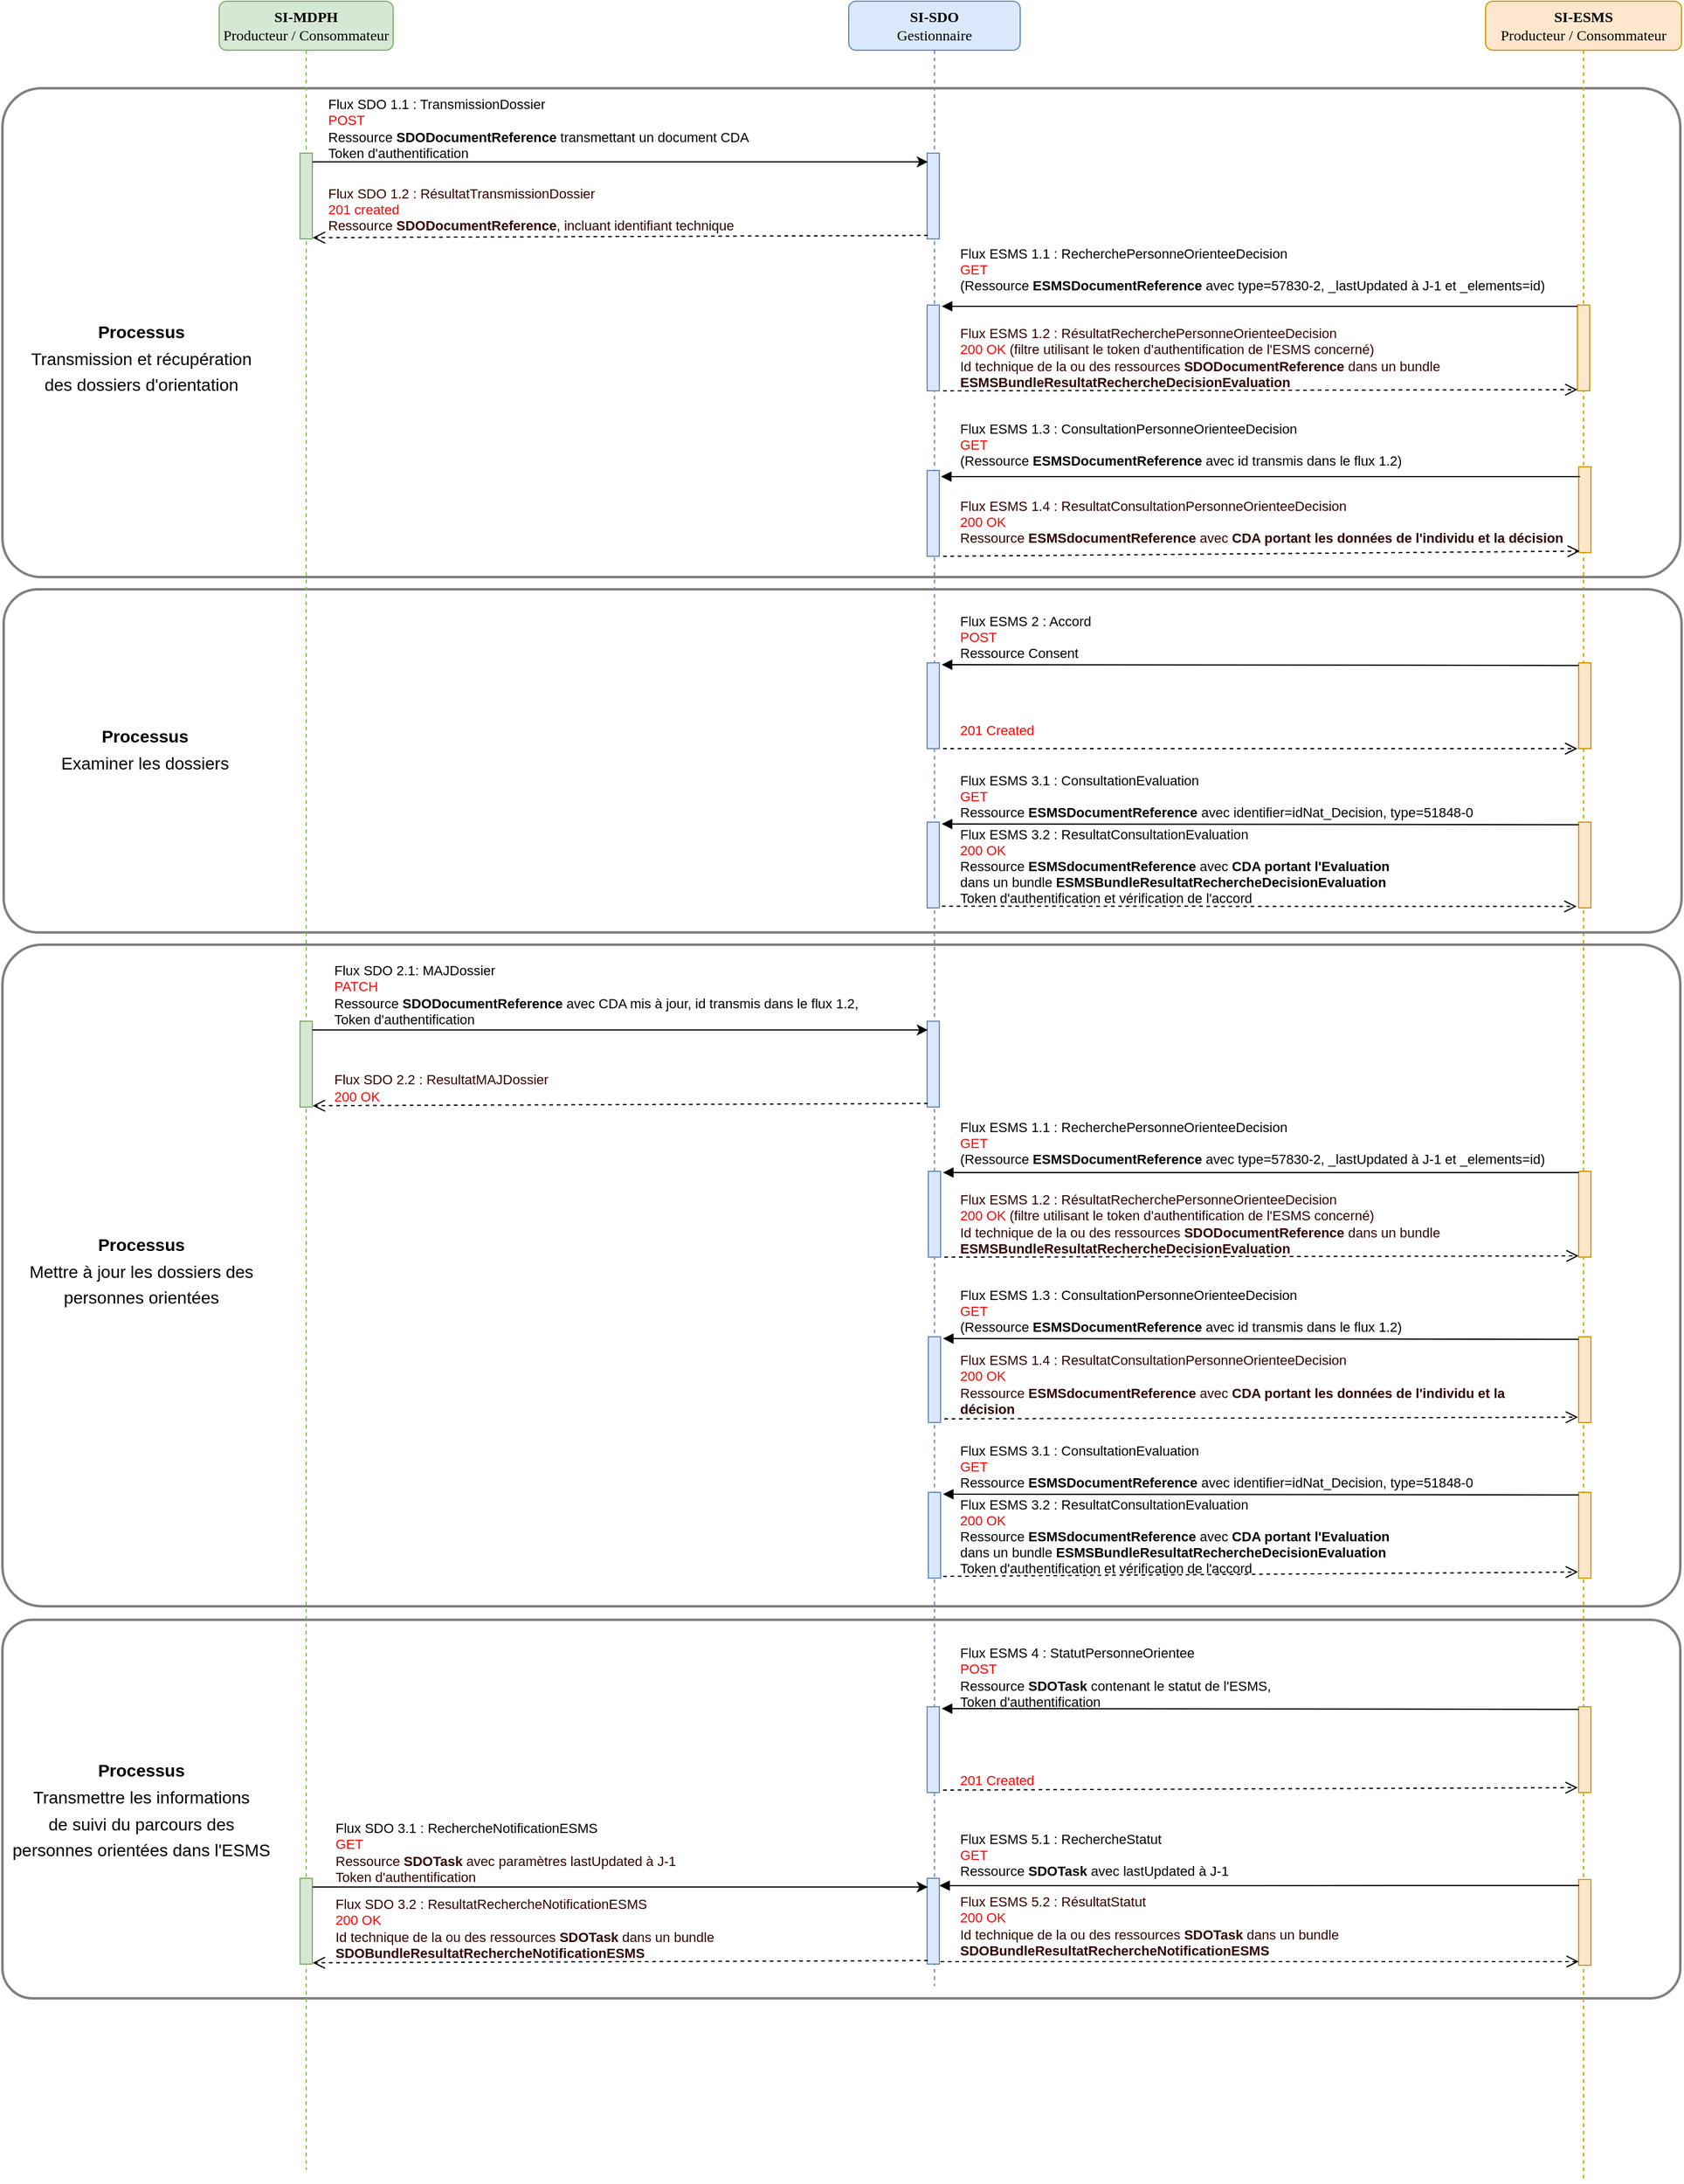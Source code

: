 <mxfile version="24.7.17">
  <diagram name="Général" id="13e1069c-82ec-6db2-03f1-153e76fe0fe0">
    <mxGraphModel dx="794" dy="394" grid="1" gridSize="10" guides="1" tooltips="1" connect="1" arrows="1" fold="1" page="1" pageScale="1" pageWidth="1100" pageHeight="850" background="none" math="0" shadow="0">
      <root>
        <mxCell id="0" />
        <mxCell id="1" parent="0" />
        <mxCell id="5uI6rMcFocWP82XlIf4A-5" value="" style="rounded=1;whiteSpace=wrap;html=1;fillColor=none;strokeColor=#808080;arcSize=8;strokeWidth=2;" parent="1" vertex="1">
          <mxGeometry x="30" y="1341" width="1370" height="309" as="geometry" />
        </mxCell>
        <mxCell id="5uI6rMcFocWP82XlIf4A-4" value="" style="rounded=1;whiteSpace=wrap;html=1;fillColor=none;strokeColor=#808080;arcSize=6;strokeWidth=2;" parent="1" vertex="1">
          <mxGeometry x="30" y="790" width="1370" height="540" as="geometry" />
        </mxCell>
        <mxCell id="5uI6rMcFocWP82XlIf4A-2" value="" style="rounded=1;whiteSpace=wrap;html=1;fillColor=none;strokeColor=#808080;arcSize=8;strokeWidth=2;" parent="1" vertex="1">
          <mxGeometry x="30" y="91" width="1370" height="399" as="geometry" />
        </mxCell>
        <mxCell id="Fw0xiVRTGZyl2yXm3xrn-41" value="&lt;b&gt;SI-ESMS&lt;/b&gt;&lt;br&gt;Producteur / Consommateur" style="shape=umlLifeline;perimeter=lifelinePerimeter;whiteSpace=wrap;html=1;container=1;collapsible=0;recursiveResize=0;outlineConnect=0;rounded=1;shadow=0;comic=0;labelBackgroundColor=none;strokeWidth=1;fontFamily=Verdana;fontSize=12;align=center;fillColor=#ffe6cc;strokeColor=#d79b00;" parent="1" vertex="1">
          <mxGeometry x="1241" y="20" width="160" height="1780" as="geometry" />
        </mxCell>
        <mxCell id="5uI6rMcFocWP82XlIf4A-3" value="" style="rounded=1;whiteSpace=wrap;html=1;fillColor=none;strokeColor=#808080;arcSize=10;strokeWidth=2;" parent="Fw0xiVRTGZyl2yXm3xrn-41" vertex="1">
          <mxGeometry x="-1210" y="480" width="1370" height="280" as="geometry" />
        </mxCell>
        <mxCell id="Fw0xiVRTGZyl2yXm3xrn-164" value="" style="html=1;points=[];perimeter=orthogonalPerimeter;rounded=0;shadow=0;comic=0;labelBackgroundColor=none;strokeWidth=1;fontFamily=Verdana;fontSize=12;align=center;fillColor=#ffe6cc;strokeColor=#d79b00;" parent="Fw0xiVRTGZyl2yXm3xrn-41" vertex="1">
          <mxGeometry x="76" y="540" width="10" height="70" as="geometry" />
        </mxCell>
        <mxCell id="Fw0xiVRTGZyl2yXm3xrn-183" value="" style="html=1;points=[];perimeter=orthogonalPerimeter;rounded=0;shadow=0;comic=0;labelBackgroundColor=none;strokeWidth=1;fontFamily=Verdana;fontSize=12;align=center;fillColor=#ffe6cc;strokeColor=#d79b00;" parent="Fw0xiVRTGZyl2yXm3xrn-41" vertex="1">
          <mxGeometry x="76" y="1392" width="10" height="70" as="geometry" />
        </mxCell>
        <mxCell id="Fw0xiVRTGZyl2yXm3xrn-189" value="" style="html=1;points=[];perimeter=orthogonalPerimeter;rounded=0;shadow=0;comic=0;labelBackgroundColor=none;strokeWidth=1;fontFamily=Verdana;fontSize=12;align=center;fillColor=#ffe6cc;strokeColor=#d79b00;" parent="Fw0xiVRTGZyl2yXm3xrn-41" vertex="1">
          <mxGeometry x="76" y="1533" width="10" height="70" as="geometry" />
        </mxCell>
        <mxCell id="Fw0xiVRTGZyl2yXm3xrn-178" value="" style="html=1;points=[];perimeter=orthogonalPerimeter;rounded=0;shadow=0;comic=0;labelBackgroundColor=none;strokeWidth=1;fontFamily=Verdana;fontSize=12;align=center;fillColor=#ffe6cc;strokeColor=#d79b00;" parent="Fw0xiVRTGZyl2yXm3xrn-41" vertex="1">
          <mxGeometry x="76" y="670" width="10" height="70" as="geometry" />
        </mxCell>
        <mxCell id="5Fo1NMAUC6NLCG_92BuU-7" value="" style="html=1;points=[];perimeter=orthogonalPerimeter;rounded=0;shadow=0;comic=0;labelBackgroundColor=none;strokeWidth=1;fontFamily=Verdana;fontSize=12;align=center;fillColor=#ffe6cc;strokeColor=#d79b00;" parent="Fw0xiVRTGZyl2yXm3xrn-41" vertex="1">
          <mxGeometry x="76" y="955" width="10" height="70" as="geometry" />
        </mxCell>
        <mxCell id="5Fo1NMAUC6NLCG_92BuU-16" value="&lt;div style=&quot;&quot;&gt;&lt;span style=&quot;background-color: rgb(255, 255, 255); color: rgb(51, 0, 0);&quot;&gt;Flux ESMS 1.4 : ResultatConsultationPersonneOrienteeDecision&lt;/span&gt;&lt;/div&gt;&lt;div style=&quot;background-color: rgb(255, 255, 255);&quot;&gt;200 OK&lt;/div&gt;&lt;div style=&quot;color: rgb(51, 0, 0);&quot;&gt;Ressource &lt;b&gt;ESMSdocumentReference &lt;/b&gt;avec &lt;b&gt;CDA portant les données de l&#39;individu et la&amp;nbsp;&lt;/b&gt;&lt;/div&gt;&lt;div style=&quot;color: rgb(51, 0, 0);&quot;&gt;&lt;b&gt;décision&lt;/b&gt;&lt;/div&gt;" style="text;html=1;align=left;verticalAlign=middle;resizable=0;points=[];autosize=1;strokeColor=none;fillColor=none;fontSize=11;fontFamily=Helvetica;fontColor=#FF0000;" parent="Fw0xiVRTGZyl2yXm3xrn-41" vertex="1">
          <mxGeometry x="-431" y="1094" width="470" height="70" as="geometry" />
        </mxCell>
        <mxCell id="5Fo1NMAUC6NLCG_92BuU-8" value="" style="html=1;points=[];perimeter=orthogonalPerimeter;rounded=0;shadow=0;comic=0;labelBackgroundColor=none;strokeWidth=1;fontFamily=Verdana;fontSize=12;align=center;fillColor=#ffe6cc;strokeColor=#d79b00;" parent="Fw0xiVRTGZyl2yXm3xrn-41" vertex="1">
          <mxGeometry x="76" y="1090" width="10" height="70" as="geometry" />
        </mxCell>
        <mxCell id="5Fo1NMAUC6NLCG_92BuU-6" value="" style="html=1;points=[];perimeter=orthogonalPerimeter;rounded=0;shadow=0;comic=0;labelBackgroundColor=none;strokeWidth=1;fontFamily=Verdana;fontSize=12;align=center;fillColor=#ffe6cc;strokeColor=#d79b00;" parent="Fw0xiVRTGZyl2yXm3xrn-41" vertex="1">
          <mxGeometry x="76" y="1217" width="10" height="70" as="geometry" />
        </mxCell>
        <mxCell id="Fw0xiVRTGZyl2yXm3xrn-141" value="" style="html=1;points=[];perimeter=orthogonalPerimeter;rounded=0;shadow=0;comic=0;labelBackgroundColor=none;strokeWidth=1;fontFamily=Verdana;fontSize=12;align=center;fillColor=#ffe6cc;strokeColor=#d79b00;" parent="Fw0xiVRTGZyl2yXm3xrn-41" vertex="1">
          <mxGeometry x="76" y="380" width="10" height="70" as="geometry" />
        </mxCell>
        <mxCell id="Fw0xiVRTGZyl2yXm3xrn-127" value="&lt;font style=&quot;font-size: 14px;&quot;&gt;&lt;b&gt;Processus&lt;/b&gt;&lt;br&gt;Examiner les dossiers&lt;/font&gt;" style="text;html=1;align=center;verticalAlign=middle;resizable=0;points=[];autosize=1;strokeColor=none;fillColor=none;fontSize=18;" parent="Fw0xiVRTGZyl2yXm3xrn-41" vertex="1">
          <mxGeometry x="-1175" y="580" width="160" height="60" as="geometry" />
        </mxCell>
        <mxCell id="Fw0xiVRTGZyl2yXm3xrn-44" value="&lt;b&gt;SI-MDPH&lt;br&gt;&lt;/b&gt;Producteur / Consommateur" style="shape=umlLifeline;perimeter=lifelinePerimeter;whiteSpace=wrap;html=1;container=1;collapsible=0;recursiveResize=0;outlineConnect=0;rounded=1;shadow=0;comic=0;labelBackgroundColor=none;strokeWidth=1;fontFamily=Verdana;fontSize=12;align=center;fillColor=#d5e8d4;strokeColor=#82b366;" parent="1" vertex="1">
          <mxGeometry x="207" y="20" width="142" height="1770" as="geometry" />
        </mxCell>
        <mxCell id="Fw0xiVRTGZyl2yXm3xrn-45" value="" style="html=1;points=[];perimeter=orthogonalPerimeter;rounded=0;shadow=0;comic=0;labelBackgroundColor=none;strokeWidth=1;fontFamily=Verdana;fontSize=12;align=center;fillColor=#d5e8d4;strokeColor=#82b366;" parent="Fw0xiVRTGZyl2yXm3xrn-44" vertex="1">
          <mxGeometry x="66" y="124" width="10" height="70" as="geometry" />
        </mxCell>
        <mxCell id="Fw0xiVRTGZyl2yXm3xrn-117" value="" style="html=1;points=[];perimeter=orthogonalPerimeter;rounded=0;shadow=0;comic=0;labelBackgroundColor=none;strokeWidth=1;fontFamily=Verdana;fontSize=12;align=center;fillColor=#d5e8d4;strokeColor=#82b366;" parent="Fw0xiVRTGZyl2yXm3xrn-44" vertex="1">
          <mxGeometry x="66" y="1532" width="10" height="70" as="geometry" />
        </mxCell>
        <mxCell id="Fw0xiVRTGZyl2yXm3xrn-40" value="&lt;b&gt;SI-SDO&lt;br&gt;&lt;/b&gt;Gestionnaire" style="shape=umlLifeline;perimeter=lifelinePerimeter;whiteSpace=wrap;html=1;container=1;collapsible=0;recursiveResize=0;outlineConnect=0;rounded=1;shadow=0;comic=0;labelBackgroundColor=none;strokeWidth=1;fontFamily=Verdana;fontSize=12;align=center;fillColor=#dae8fc;strokeColor=#6c8ebf;" parent="1" vertex="1">
          <mxGeometry x="721" y="20" width="140" height="1620" as="geometry" />
        </mxCell>
        <mxCell id="Fw0xiVRTGZyl2yXm3xrn-91" value="" style="html=1;points=[];perimeter=orthogonalPerimeter;rounded=0;shadow=0;comic=0;labelBackgroundColor=none;strokeWidth=1;fontFamily=Verdana;fontSize=12;align=center;fillColor=#dae8fc;strokeColor=#6c8ebf;" parent="Fw0xiVRTGZyl2yXm3xrn-40" vertex="1">
          <mxGeometry x="64" y="124" width="10" height="70" as="geometry" />
        </mxCell>
        <mxCell id="Fw0xiVRTGZyl2yXm3xrn-147" value="" style="html=1;points=[];perimeter=orthogonalPerimeter;rounded=0;shadow=0;comic=0;labelBackgroundColor=none;strokeWidth=1;fontFamily=Verdana;fontSize=12;align=center;fillColor=#dae8fc;strokeColor=#6c8ebf;" parent="Fw0xiVRTGZyl2yXm3xrn-40" vertex="1">
          <mxGeometry x="64" y="383" width="10" height="70" as="geometry" />
        </mxCell>
        <mxCell id="Fw0xiVRTGZyl2yXm3xrn-165" value="" style="html=1;points=[];perimeter=orthogonalPerimeter;rounded=0;shadow=0;comic=0;labelBackgroundColor=none;strokeWidth=1;fontFamily=Verdana;fontSize=12;align=center;fillColor=#dae8fc;strokeColor=#6c8ebf;" parent="Fw0xiVRTGZyl2yXm3xrn-40" vertex="1">
          <mxGeometry x="64" y="540" width="10" height="70" as="geometry" />
        </mxCell>
        <mxCell id="Fw0xiVRTGZyl2yXm3xrn-177" value="" style="html=1;points=[];perimeter=orthogonalPerimeter;rounded=0;shadow=0;comic=0;labelBackgroundColor=none;strokeWidth=1;fontFamily=Verdana;fontSize=12;align=center;fillColor=#dae8fc;strokeColor=#6c8ebf;" parent="Fw0xiVRTGZyl2yXm3xrn-40" vertex="1">
          <mxGeometry x="64" y="670" width="10" height="70" as="geometry" />
        </mxCell>
        <mxCell id="Fw0xiVRTGZyl2yXm3xrn-107" value="" style="html=1;points=[];perimeter=orthogonalPerimeter;rounded=0;shadow=0;comic=0;labelBackgroundColor=none;strokeWidth=1;fontFamily=Verdana;fontSize=12;align=center;fillColor=#dae8fc;strokeColor=#6c8ebf;" parent="Fw0xiVRTGZyl2yXm3xrn-40" vertex="1">
          <mxGeometry x="64" y="832.5" width="10" height="70" as="geometry" />
        </mxCell>
        <mxCell id="Fw0xiVRTGZyl2yXm3xrn-184" value="" style="html=1;points=[];perimeter=orthogonalPerimeter;rounded=0;shadow=0;comic=0;labelBackgroundColor=none;strokeWidth=1;fontFamily=Verdana;fontSize=12;align=center;fillColor=#dae8fc;strokeColor=#6c8ebf;" parent="Fw0xiVRTGZyl2yXm3xrn-40" vertex="1">
          <mxGeometry x="64" y="1392" width="10" height="70" as="geometry" />
        </mxCell>
        <mxCell id="Fw0xiVRTGZyl2yXm3xrn-142" value="" style="html=1;points=[];perimeter=orthogonalPerimeter;rounded=0;shadow=0;comic=0;labelBackgroundColor=none;strokeWidth=1;fontFamily=Verdana;fontSize=12;align=center;fillColor=#dae8fc;strokeColor=#6c8ebf;" parent="Fw0xiVRTGZyl2yXm3xrn-40" vertex="1">
          <mxGeometry x="64" y="248" width="10" height="70" as="geometry" />
        </mxCell>
        <mxCell id="Fw0xiVRTGZyl2yXm3xrn-116" value="" style="html=1;points=[];perimeter=orthogonalPerimeter;rounded=0;shadow=0;comic=0;labelBackgroundColor=none;strokeWidth=1;fontFamily=Verdana;fontSize=12;align=center;fillColor=#dae8fc;strokeColor=#6c8ebf;" parent="Fw0xiVRTGZyl2yXm3xrn-40" vertex="1">
          <mxGeometry x="64" y="1532" width="10" height="70" as="geometry" />
        </mxCell>
        <mxCell id="Fw0xiVRTGZyl2yXm3xrn-48" value="&lt;div style=&quot;&quot;&gt;&lt;span style=&quot;color: rgb(0, 0, 0); background-color: initial;&quot;&gt;Flux SDO 1.1 : TransmissionDossier&lt;/span&gt;&lt;/div&gt;&lt;div style=&quot;&quot;&gt;&lt;span style=&quot;background-color: initial;&quot;&gt;&lt;font color=&quot;#ff0000&quot;&gt;POST&lt;/font&gt;&lt;/span&gt;&lt;/div&gt;&lt;div style=&quot;color: rgb(0, 0, 0);&quot;&gt;&lt;span style=&quot;background-color: initial;&quot;&gt;Ressource &lt;b&gt;SDODocumentReference &lt;/b&gt;transmettant un document CDA&lt;/span&gt;&lt;/div&gt;&lt;div style=&quot;color: rgb(0, 0, 0);&quot;&gt;&lt;span style=&quot;background-color: initial;&quot;&gt;Token d&#39;authentification&lt;/span&gt;&lt;/div&gt;" style="text;html=1;align=left;verticalAlign=middle;resizable=0;points=[];autosize=1;strokeColor=none;fillColor=none;fontSize=11;fontFamily=Helvetica;fontColor=#330000;" parent="1" vertex="1">
          <mxGeometry x="294" y="89" width="370" height="70" as="geometry" />
        </mxCell>
        <mxCell id="Fw0xiVRTGZyl2yXm3xrn-49" value="&lt;div style=&quot;&quot;&gt;&lt;span style=&quot;background-color: rgb(255, 255, 255); color: rgb(51, 0, 0);&quot;&gt;Flux SDO 1.2 : RésultatTransmissionDossier&lt;/span&gt;&lt;/div&gt;&lt;span style=&quot;background-color: rgb(255, 255, 255);&quot;&gt;&lt;div style=&quot;&quot;&gt;201 created&lt;br&gt;&lt;/div&gt;&lt;div style=&quot;&quot;&gt;&lt;font color=&quot;#330000&quot;&gt;Ressource &lt;b&gt;SDODocumentReference&lt;/b&gt;, incluant identifiant technique&lt;/font&gt;&lt;/div&gt;&lt;/span&gt;" style="text;html=1;align=left;verticalAlign=middle;resizable=0;points=[];autosize=1;strokeColor=none;fillColor=none;fontSize=11;fontFamily=Helvetica;fontColor=#FF0000;" parent="1" vertex="1">
          <mxGeometry x="294" y="165" width="350" height="50" as="geometry" />
        </mxCell>
        <mxCell id="Fw0xiVRTGZyl2yXm3xrn-61" value="&lt;div style=&quot;&quot;&gt;&lt;span style=&quot;color: rgb(0, 0, 0); background-color: initial;&quot;&gt;Flux SDO 3.1 : RechercheNotificationESMS&lt;/span&gt;&lt;/div&gt;&lt;div&gt;&lt;span style=&quot;background-color: initial;&quot;&gt;&lt;font color=&quot;#ff0000&quot;&gt;GET&lt;/font&gt;&lt;/span&gt;&lt;/div&gt;&lt;div style=&quot;&quot;&gt;&lt;span style=&quot;background-color: rgb(255, 255, 255);&quot;&gt;Ressource &lt;b&gt;SDOTask &lt;/b&gt;avec paramètres lastUpdated à J-1&lt;/span&gt;&lt;/div&gt;&lt;div style=&quot;&quot;&gt;&lt;span style=&quot;background-color: rgb(255, 255, 255);&quot;&gt;Token d&#39;authentification&lt;/span&gt;&lt;br&gt;&lt;/div&gt;" style="text;html=1;align=left;verticalAlign=middle;resizable=0;points=[];autosize=1;strokeColor=none;fillColor=none;fontSize=11;fontFamily=Helvetica;fontColor=#330000;" parent="1" vertex="1">
          <mxGeometry x="300" y="1496" width="300" height="70" as="geometry" />
        </mxCell>
        <mxCell id="Fw0xiVRTGZyl2yXm3xrn-62" value="&lt;div style=&quot;&quot;&gt;&lt;span style=&quot;background-color: rgb(255, 255, 255); color: rgb(51, 0, 0);&quot;&gt;Flux SDO 3.2 : ResultatRechercheNotificationESMS&lt;/span&gt;&lt;/div&gt;&lt;span style=&quot;background-color: rgb(255, 255, 255);&quot;&gt;&lt;div style=&quot;&quot;&gt;200 OK&lt;/div&gt;&lt;div style=&quot;color: rgb(51, 0, 0);&quot;&gt;Id technique de la ou des ressources &lt;b&gt;SDOTask &lt;/b&gt;dans un bundle&amp;nbsp;&lt;/div&gt;&lt;div style=&quot;color: rgb(51, 0, 0);&quot;&gt;&lt;b&gt;SDOBundleResultatRechercheNotificationESMS&lt;/b&gt;&lt;/div&gt;&lt;/span&gt;" style="text;html=1;align=left;verticalAlign=middle;resizable=0;points=[];autosize=1;strokeColor=none;fillColor=none;fontSize=11;fontFamily=Helvetica;fontColor=#FF0000;" parent="1" vertex="1">
          <mxGeometry x="300" y="1558" width="340" height="70" as="geometry" />
        </mxCell>
        <mxCell id="Fw0xiVRTGZyl2yXm3xrn-92" value="" style="endArrow=classic;html=1;rounded=0;exitX=1.011;exitY=0.102;exitDx=0;exitDy=0;exitPerimeter=0;entryX=0.056;entryY=0.102;entryDx=0;entryDy=0;entryPerimeter=0;" parent="1" source="Fw0xiVRTGZyl2yXm3xrn-45" target="Fw0xiVRTGZyl2yXm3xrn-91" edge="1">
          <mxGeometry width="50" height="50" relative="1" as="geometry">
            <mxPoint x="530" y="224" as="sourcePoint" />
            <mxPoint x="580" y="174" as="targetPoint" />
          </mxGeometry>
        </mxCell>
        <mxCell id="Fw0xiVRTGZyl2yXm3xrn-93" value="" style="html=1;verticalAlign=bottom;endArrow=open;dashed=1;endSize=8;rounded=0;exitX=0.056;exitY=0.959;exitDx=0;exitDy=0;exitPerimeter=0;entryX=1.035;entryY=0.985;entryDx=0;entryDy=0;entryPerimeter=0;" parent="1" source="Fw0xiVRTGZyl2yXm3xrn-91" target="Fw0xiVRTGZyl2yXm3xrn-45" edge="1">
          <mxGeometry relative="1" as="geometry">
            <mxPoint x="670" y="254" as="sourcePoint" />
            <mxPoint x="590" y="254" as="targetPoint" />
          </mxGeometry>
        </mxCell>
        <mxCell id="Fw0xiVRTGZyl2yXm3xrn-124" value="&lt;font style=&quot;font-size: 14px;&quot;&gt;&lt;b&gt;Processus&lt;/b&gt;&lt;br&gt;Transmission et récupération&lt;br&gt;des dossiers d&#39;orientation&lt;/font&gt;" style="text;html=1;align=center;verticalAlign=middle;resizable=0;points=[];autosize=1;strokeColor=none;fillColor=none;fontSize=18;" parent="1" vertex="1">
          <mxGeometry x="43" y="271" width="200" height="80" as="geometry" />
        </mxCell>
        <mxCell id="Fw0xiVRTGZyl2yXm3xrn-126" value="&lt;font style=&quot;font-size: 14px;&quot;&gt;&lt;b&gt;Processus&lt;br&gt;&lt;/b&gt;Transmettre les informations &lt;br&gt;de suivi du parcours des &lt;br&gt;personnes orientées dans l&#39;ESMS&lt;/font&gt;" style="text;html=1;align=center;verticalAlign=middle;resizable=0;points=[];autosize=1;strokeColor=none;fillColor=none;fontSize=18;" parent="1" vertex="1">
          <mxGeometry x="28" y="1446" width="230" height="100" as="geometry" />
        </mxCell>
        <mxCell id="Fw0xiVRTGZyl2yXm3xrn-140" value="" style="html=1;points=[];perimeter=orthogonalPerimeter;rounded=0;shadow=0;comic=0;labelBackgroundColor=none;strokeWidth=1;fontFamily=Verdana;fontSize=12;align=center;fillColor=#ffe6cc;strokeColor=#d79b00;" parent="1" vertex="1">
          <mxGeometry x="1316" y="268" width="10" height="70" as="geometry" />
        </mxCell>
        <mxCell id="Fw0xiVRTGZyl2yXm3xrn-143" value="" style="html=1;verticalAlign=bottom;endArrow=block;labelBackgroundColor=none;fontFamily=Verdana;fontSize=12;edgeStyle=elbowEdgeStyle;elbow=vertical;exitX=0;exitY=0.014;exitDx=0;exitDy=0;exitPerimeter=0;entryX=1.2;entryY=0.016;entryDx=0;entryDy=0;entryPerimeter=0;" parent="1" source="Fw0xiVRTGZyl2yXm3xrn-140" target="Fw0xiVRTGZyl2yXm3xrn-142" edge="1">
          <mxGeometry x="-0.483" y="-27" relative="1" as="geometry">
            <mxPoint x="955" y="358" as="sourcePoint" />
            <mxPoint x="815" y="275" as="targetPoint" />
            <mxPoint as="offset" />
          </mxGeometry>
        </mxCell>
        <mxCell id="Fw0xiVRTGZyl2yXm3xrn-144" value="" style="html=1;verticalAlign=bottom;endArrow=open;dashed=1;endSize=8;rounded=0;fontColor=#FF0000;exitX=1.3;exitY=1;exitDx=0;exitDy=0;exitPerimeter=0;entryX=0;entryY=0.986;entryDx=0;entryDy=0;entryPerimeter=0;" parent="1" source="Fw0xiVRTGZyl2yXm3xrn-142" target="Fw0xiVRTGZyl2yXm3xrn-140" edge="1">
          <mxGeometry relative="1" as="geometry">
            <mxPoint x="1015" y="348" as="sourcePoint" />
            <mxPoint x="1495" y="338" as="targetPoint" />
          </mxGeometry>
        </mxCell>
        <mxCell id="Fw0xiVRTGZyl2yXm3xrn-145" value="&lt;div style=&quot;&quot;&gt;&lt;span style=&quot;color: rgb(0, 0, 0); background-color: initial;&quot;&gt;Flux ESMS 1.1 : RecherchePersonneOrienteeDecision&lt;/span&gt;&lt;/div&gt;&lt;div style=&quot;&quot;&gt;&lt;span style=&quot;background-color: initial;&quot;&gt;&lt;font color=&quot;#ff0000&quot;&gt;GET&lt;/font&gt;&lt;/span&gt;&lt;/div&gt;&lt;div style=&quot;color: rgb(0, 0, 0);&quot;&gt;&lt;span style=&quot;background-color: initial;&quot;&gt;(Ressource &lt;b&gt;ESMSDocumentReference &lt;/b&gt;avec type=57830-2, _lastUpdated à J-1 et _elements=id)&lt;/span&gt;&lt;/div&gt;" style="text;html=1;align=left;verticalAlign=middle;resizable=0;points=[];autosize=1;strokeColor=none;fillColor=none;fontSize=11;fontFamily=Helvetica;fontColor=#330000;" parent="1" vertex="1">
          <mxGeometry x="810" y="214" width="500" height="50" as="geometry" />
        </mxCell>
        <mxCell id="Fw0xiVRTGZyl2yXm3xrn-146" value="&lt;div style=&quot;&quot;&gt;&lt;span style=&quot;background-color: rgb(255, 255, 255); color: rgb(51, 0, 0);&quot;&gt;Flux ESMS 1.2 : RésultatRecherchePersonneOrienteeDecision&lt;/span&gt;&lt;/div&gt;&lt;span style=&quot;background-color: rgb(255, 255, 255);&quot;&gt;&lt;div style=&quot;&quot;&gt;200 OK &lt;font color=&quot;#330000&quot;&gt;(filtre utilisant le token d&#39;authentification de l&#39;ESMS concerné)&lt;/font&gt;&lt;/div&gt;&lt;div style=&quot;color: rgb(51, 0, 0);&quot;&gt;Id technique de la ou des ressources &lt;b&gt;SDODocumentReference &lt;/b&gt;dans un bundle&lt;/div&gt;&lt;div style=&quot;color: rgb(51, 0, 0);&quot;&gt;&lt;b&gt;ESMSBundleResultatRechercheDecisionEvaluation&lt;/b&gt;&lt;br&gt;&lt;/div&gt;&lt;/span&gt;" style="text;html=1;align=left;verticalAlign=middle;resizable=0;points=[];autosize=1;strokeColor=none;fillColor=none;fontSize=11;fontFamily=Helvetica;fontColor=#FF0000;" parent="1" vertex="1">
          <mxGeometry x="810" y="276" width="420" height="70" as="geometry" />
        </mxCell>
        <mxCell id="Fw0xiVRTGZyl2yXm3xrn-148" value="" style="html=1;verticalAlign=bottom;endArrow=block;labelBackgroundColor=none;fontFamily=Verdana;fontSize=12;edgeStyle=elbowEdgeStyle;elbow=vertical;exitX=0.1;exitY=0.114;exitDx=0;exitDy=0;exitPerimeter=0;entryX=1.133;entryY=0.071;entryDx=0;entryDy=0;entryPerimeter=0;" parent="1" source="Fw0xiVRTGZyl2yXm3xrn-141" target="Fw0xiVRTGZyl2yXm3xrn-147" edge="1">
          <mxGeometry x="-0.483" y="-27" relative="1" as="geometry">
            <mxPoint x="1308" y="407.1" as="sourcePoint" />
            <mxPoint x="793.67" y="408.7" as="targetPoint" />
            <mxPoint as="offset" />
          </mxGeometry>
        </mxCell>
        <mxCell id="Fw0xiVRTGZyl2yXm3xrn-149" value="" style="html=1;verticalAlign=bottom;endArrow=open;dashed=1;endSize=8;rounded=0;fontColor=#FF0000;exitX=1.3;exitY=1;exitDx=0;exitDy=0;exitPerimeter=0;entryX=0.1;entryY=0.983;entryDx=0;entryDy=0;entryPerimeter=0;" parent="1" source="Fw0xiVRTGZyl2yXm3xrn-147" target="Fw0xiVRTGZyl2yXm3xrn-141" edge="1">
          <mxGeometry relative="1" as="geometry">
            <mxPoint x="1015" y="483" as="sourcePoint" />
            <mxPoint x="935" y="483" as="targetPoint" />
          </mxGeometry>
        </mxCell>
        <mxCell id="Fw0xiVRTGZyl2yXm3xrn-150" value="&lt;div style=&quot;&quot;&gt;&lt;span style=&quot;color: rgb(0, 0, 0); background-color: initial;&quot;&gt;Flux ESMS 1.3 : ConsultationPersonneOrienteeDecision&lt;/span&gt;&lt;/div&gt;&lt;div style=&quot;&quot;&gt;&lt;span style=&quot;background-color: initial;&quot;&gt;&lt;font color=&quot;#ff0000&quot;&gt;GET&lt;/font&gt;&lt;/span&gt;&lt;/div&gt;&lt;div style=&quot;color: rgb(0, 0, 0);&quot;&gt;&lt;span style=&quot;background-color: initial;&quot;&gt;(Ressource &lt;b&gt;ESMSDocumentReference &lt;/b&gt;avec id transmis dans le flux 1.2)&lt;/span&gt;&lt;/div&gt;" style="text;html=1;align=left;verticalAlign=middle;resizable=0;points=[];autosize=1;strokeColor=none;fillColor=none;fontSize=11;fontFamily=Helvetica;fontColor=#330000;" parent="1" vertex="1">
          <mxGeometry x="810" y="357" width="380" height="50" as="geometry" />
        </mxCell>
        <mxCell id="Fw0xiVRTGZyl2yXm3xrn-118" value="" style="html=1;verticalAlign=bottom;endArrow=open;dashed=1;endSize=8;rounded=0;exitX=0.056;exitY=0.959;exitDx=0;exitDy=0;exitPerimeter=0;entryX=1.035;entryY=0.985;entryDx=0;entryDy=0;entryPerimeter=0;" parent="1" source="Fw0xiVRTGZyl2yXm3xrn-116" target="Fw0xiVRTGZyl2yXm3xrn-117" edge="1">
          <mxGeometry relative="1" as="geometry">
            <mxPoint x="-634" y="1639" as="sourcePoint" />
            <mxPoint x="-714" y="1639" as="targetPoint" />
          </mxGeometry>
        </mxCell>
        <mxCell id="Fw0xiVRTGZyl2yXm3xrn-119" value="" style="endArrow=classic;html=1;rounded=0;exitX=1.011;exitY=0.102;exitDx=0;exitDy=0;exitPerimeter=0;entryX=0.056;entryY=0.102;entryDx=0;entryDy=0;entryPerimeter=0;" parent="1" source="Fw0xiVRTGZyl2yXm3xrn-117" target="Fw0xiVRTGZyl2yXm3xrn-116" edge="1">
          <mxGeometry width="50" height="50" relative="1" as="geometry">
            <mxPoint x="-774" y="1609" as="sourcePoint" />
            <mxPoint x="-724" y="1559" as="targetPoint" />
          </mxGeometry>
        </mxCell>
        <mxCell id="Fw0xiVRTGZyl2yXm3xrn-166" value="" style="html=1;verticalAlign=bottom;endArrow=block;labelBackgroundColor=none;fontFamily=Verdana;fontSize=12;edgeStyle=elbowEdgeStyle;elbow=vertical;exitX=0;exitY=0.03;exitDx=0;exitDy=0;exitPerimeter=0;entryX=1.2;entryY=0.016;entryDx=0;entryDy=0;entryPerimeter=0;" parent="1" source="Fw0xiVRTGZyl2yXm3xrn-164" target="Fw0xiVRTGZyl2yXm3xrn-165" edge="1">
          <mxGeometry x="-0.483" y="-27" relative="1" as="geometry">
            <mxPoint x="963" y="650" as="sourcePoint" />
            <mxPoint x="823" y="567" as="targetPoint" />
            <mxPoint as="offset" />
          </mxGeometry>
        </mxCell>
        <mxCell id="Fw0xiVRTGZyl2yXm3xrn-167" value="" style="html=1;verticalAlign=bottom;endArrow=open;dashed=1;endSize=8;rounded=0;fontColor=#FF0000;exitX=1.3;exitY=1;exitDx=0;exitDy=0;exitPerimeter=0;entryX=-0.1;entryY=1;entryDx=0;entryDy=0;entryPerimeter=0;" parent="1" source="Fw0xiVRTGZyl2yXm3xrn-165" target="Fw0xiVRTGZyl2yXm3xrn-164" edge="1">
          <mxGeometry relative="1" as="geometry">
            <mxPoint x="1023" y="640" as="sourcePoint" />
            <mxPoint x="1153" y="680" as="targetPoint" />
          </mxGeometry>
        </mxCell>
        <mxCell id="Fw0xiVRTGZyl2yXm3xrn-168" value="&lt;div style=&quot;&quot;&gt;&lt;span style=&quot;color: rgb(0, 0, 0); background-color: initial;&quot;&gt;Flux ESMS 2 : Accord&lt;/span&gt;&lt;/div&gt;&lt;div style=&quot;&quot;&gt;&lt;font style=&quot;&quot; color=&quot;#ff0000&quot;&gt;POST&lt;/font&gt;&lt;/div&gt;&lt;div style=&quot;color: rgb(0, 0, 0);&quot;&gt;&lt;span style=&quot;background-color: initial;&quot;&gt;Ressource Consent&lt;/span&gt;&lt;/div&gt;" style="text;html=1;align=left;verticalAlign=middle;resizable=0;points=[];autosize=1;strokeColor=none;fillColor=none;fontSize=11;fontFamily=Helvetica;fontColor=#330000;" parent="1" vertex="1">
          <mxGeometry x="810" y="514" width="130" height="50" as="geometry" />
        </mxCell>
        <mxCell id="Fw0xiVRTGZyl2yXm3xrn-169" value="&lt;div style=&quot;&quot;&gt;&lt;span style=&quot;background-color: initial;&quot;&gt;201 Created&lt;/span&gt;&lt;br&gt;&lt;/div&gt;" style="text;html=1;align=left;verticalAlign=middle;resizable=0;points=[];autosize=1;strokeColor=none;fillColor=none;fontSize=11;fontFamily=Helvetica;fontColor=#FF0000;" parent="1" vertex="1">
          <mxGeometry x="810" y="600" width="80" height="30" as="geometry" />
        </mxCell>
        <mxCell id="Fw0xiVRTGZyl2yXm3xrn-179" value="" style="html=1;verticalAlign=bottom;endArrow=block;labelBackgroundColor=none;fontFamily=Verdana;fontSize=12;edgeStyle=elbowEdgeStyle;elbow=vertical;exitX=0;exitY=0.03;exitDx=0;exitDy=0;exitPerimeter=0;entryX=1.2;entryY=0.016;entryDx=0;entryDy=0;entryPerimeter=0;" parent="1" source="Fw0xiVRTGZyl2yXm3xrn-178" target="Fw0xiVRTGZyl2yXm3xrn-177" edge="1">
          <mxGeometry x="-0.483" y="-27" relative="1" as="geometry">
            <mxPoint x="963" y="780" as="sourcePoint" />
            <mxPoint x="823" y="697" as="targetPoint" />
            <mxPoint as="offset" />
          </mxGeometry>
        </mxCell>
        <mxCell id="Fw0xiVRTGZyl2yXm3xrn-180" value="" style="html=1;verticalAlign=bottom;endArrow=open;dashed=1;endSize=8;rounded=0;fontColor=#FF0000;exitX=1.211;exitY=0.98;exitDx=0;exitDy=0;exitPerimeter=0;entryX=-0.165;entryY=0.983;entryDx=0;entryDy=0;entryPerimeter=0;" parent="1" source="Fw0xiVRTGZyl2yXm3xrn-177" target="Fw0xiVRTGZyl2yXm3xrn-178" edge="1">
          <mxGeometry relative="1" as="geometry">
            <mxPoint x="720" y="761" as="sourcePoint" />
            <mxPoint x="1300" y="759" as="targetPoint" />
          </mxGeometry>
        </mxCell>
        <mxCell id="Fw0xiVRTGZyl2yXm3xrn-181" value="&lt;div style=&quot;&quot;&gt;&lt;span style=&quot;color: rgb(0, 0, 0);&quot;&gt;Flux ESMS 3.1 : ConsultationEvaluation&lt;/span&gt;&lt;/div&gt;&lt;div style=&quot;&quot;&gt;&lt;font style=&quot;&quot; color=&quot;#ff0000&quot;&gt;GET&lt;/font&gt;&lt;/div&gt;&lt;div style=&quot;color: rgb(0, 0, 0);&quot;&gt;Ressource &lt;b&gt;ESMSDocumentReference &lt;/b&gt;avec identifier=idNat_Decision, type=51848-0&lt;br&gt;&lt;/div&gt;" style="text;html=1;align=left;verticalAlign=middle;resizable=0;points=[];autosize=1;strokeColor=none;fillColor=none;fontSize=11;fontFamily=Helvetica;fontColor=#330000;" parent="1" vertex="1">
          <mxGeometry x="810" y="644" width="440" height="50" as="geometry" />
        </mxCell>
        <mxCell id="Fw0xiVRTGZyl2yXm3xrn-182" value="&lt;div style=&quot;&quot;&gt;&lt;font style=&quot;&quot; color=&quot;#000000&quot;&gt;Flux ESMS 3.2 : ResultatConsultationEvaluation&lt;/font&gt;&lt;/div&gt;&lt;div style=&quot;&quot;&gt;200 OK&lt;/div&gt;&lt;div style=&quot;&quot;&gt;&lt;font color=&quot;#000000&quot;&gt;Ressource &lt;b&gt;ESMSdocumentReference &lt;/b&gt;avec&lt;b&gt; CDA portant l&#39;Evaluation&amp;nbsp;&lt;/b&gt;&lt;/font&gt;&lt;/div&gt;&lt;div style=&quot;&quot;&gt;&lt;font color=&quot;#000000&quot;&gt;dans un bundle&amp;nbsp;&lt;b&gt;ESMSBundleResultatRechercheDecisionEvaluation&lt;/b&gt;&lt;/font&gt;&lt;/div&gt;&lt;div style=&quot;&quot;&gt;&lt;font style=&quot;&quot; color=&quot;#000000&quot;&gt;Token d&#39;authentification et vérification de l&#39;accord&lt;/font&gt;&lt;/div&gt;" style="text;html=1;align=left;verticalAlign=middle;resizable=0;points=[];autosize=1;strokeColor=none;fillColor=none;fontSize=11;fontFamily=Helvetica;fontColor=#FF0000;" parent="1" vertex="1">
          <mxGeometry x="810" y="686" width="380" height="80" as="geometry" />
        </mxCell>
        <mxCell id="Fw0xiVRTGZyl2yXm3xrn-185" value="" style="html=1;verticalAlign=bottom;endArrow=block;labelBackgroundColor=none;fontFamily=Verdana;fontSize=12;edgeStyle=elbowEdgeStyle;elbow=vertical;exitX=0;exitY=0.03;exitDx=0;exitDy=0;exitPerimeter=0;entryX=1.2;entryY=0.016;entryDx=0;entryDy=0;entryPerimeter=0;" parent="1" source="Fw0xiVRTGZyl2yXm3xrn-183" target="Fw0xiVRTGZyl2yXm3xrn-184" edge="1">
          <mxGeometry x="-0.483" y="-27" relative="1" as="geometry">
            <mxPoint x="955" y="1502" as="sourcePoint" />
            <mxPoint x="815" y="1419" as="targetPoint" />
            <mxPoint as="offset" />
          </mxGeometry>
        </mxCell>
        <mxCell id="Fw0xiVRTGZyl2yXm3xrn-187" value="&lt;div style=&quot;&quot;&gt;&lt;span style=&quot;color: rgb(0, 0, 0); background-color: initial;&quot;&gt;Flux ESMS 4 : StatutPersonneOrientee&lt;/span&gt;&lt;/div&gt;&lt;div style=&quot;&quot;&gt;&lt;span style=&quot;background-color: initial;&quot;&gt;&lt;font color=&quot;#ff0000&quot;&gt;POST&lt;/font&gt;&lt;/span&gt;&lt;/div&gt;&lt;div style=&quot;color: rgb(0, 0, 0);&quot;&gt;&lt;span style=&quot;background-color: initial;&quot;&gt;Ressource &lt;b&gt;SDOTask &lt;/b&gt;contenant le statut de l&#39;ESMS,&amp;nbsp;&lt;/span&gt;&lt;/div&gt;&lt;div style=&quot;color: rgb(0, 0, 0);&quot;&gt;&lt;span style=&quot;background-color: initial;&quot;&gt;Token d&#39;authentification&lt;/span&gt;&lt;/div&gt;" style="text;html=1;align=left;verticalAlign=middle;resizable=0;points=[];autosize=1;strokeColor=none;fillColor=none;fontSize=11;fontFamily=Helvetica;fontColor=#330000;" parent="1" vertex="1">
          <mxGeometry x="810" y="1353" width="280" height="70" as="geometry" />
        </mxCell>
        <mxCell id="Fw0xiVRTGZyl2yXm3xrn-188" value="&lt;div style=&quot;&quot;&gt;&lt;span style=&quot;background-color: rgb(255, 255, 255);&quot;&gt;201 Created&lt;/span&gt;&lt;/div&gt;" style="text;html=1;align=left;verticalAlign=middle;resizable=0;points=[];autosize=1;strokeColor=none;fillColor=none;fontSize=11;fontFamily=Helvetica;fontColor=#FF0000;" parent="1" vertex="1">
          <mxGeometry x="810" y="1457" width="80" height="30" as="geometry" />
        </mxCell>
        <mxCell id="Fw0xiVRTGZyl2yXm3xrn-191" value="" style="html=1;verticalAlign=bottom;endArrow=block;labelBackgroundColor=none;fontFamily=Verdana;fontSize=12;edgeStyle=elbowEdgeStyle;elbow=vertical;exitX=0.035;exitY=0.07;exitDx=0;exitDy=0;exitPerimeter=0;entryX=1.2;entryY=0.016;entryDx=0;entryDy=0;entryPerimeter=0;" parent="1" source="Fw0xiVRTGZyl2yXm3xrn-189" edge="1">
          <mxGeometry x="-0.483" y="-27" relative="1" as="geometry">
            <mxPoint x="1284" y="1557.98" as="sourcePoint" />
            <mxPoint x="795" y="1558.12" as="targetPoint" />
            <mxPoint as="offset" />
          </mxGeometry>
        </mxCell>
        <mxCell id="Fw0xiVRTGZyl2yXm3xrn-192" value="" style="html=1;verticalAlign=bottom;endArrow=open;dashed=1;endSize=8;rounded=0;fontColor=#FF0000;exitX=1.3;exitY=1;exitDx=0;exitDy=0;exitPerimeter=0;entryX=0.015;entryY=0.957;entryDx=0;entryDy=0;entryPerimeter=0;" parent="1" target="Fw0xiVRTGZyl2yXm3xrn-189" edge="1">
          <mxGeometry relative="1" as="geometry">
            <mxPoint x="796" y="1620" as="sourcePoint" />
            <mxPoint x="1284" y="1619.02" as="targetPoint" />
          </mxGeometry>
        </mxCell>
        <mxCell id="Fw0xiVRTGZyl2yXm3xrn-193" value="&lt;div style=&quot;&quot;&gt;&lt;span style=&quot;color: rgb(0, 0, 0); background-color: initial;&quot;&gt;Flux ESMS 5.1 : RechercheStatut&lt;/span&gt;&lt;/div&gt;&lt;div style=&quot;&quot;&gt;&lt;span style=&quot;background-color: initial;&quot;&gt;&lt;font color=&quot;#ff0000&quot;&gt;GET&lt;/font&gt;&lt;/span&gt;&lt;/div&gt;&lt;div style=&quot;&quot;&gt;&lt;font style=&quot;&quot; color=&quot;#000000&quot;&gt;Ressource &lt;b&gt;SDOTask &lt;/b&gt;avec lastUpdated à J-1&amp;nbsp;&lt;/font&gt;&lt;/div&gt;" style="text;html=1;align=left;verticalAlign=middle;resizable=0;points=[];autosize=1;strokeColor=none;fillColor=none;fontSize=11;fontFamily=Helvetica;fontColor=#330000;" parent="1" vertex="1">
          <mxGeometry x="810" y="1508" width="250" height="50" as="geometry" />
        </mxCell>
        <mxCell id="Fw0xiVRTGZyl2yXm3xrn-194" value="&lt;div style=&quot;&quot;&gt;&lt;span style=&quot;background-color: rgb(255, 255, 255); color: rgb(51, 0, 0);&quot;&gt;Flux ESMS 5.2 : RésultatStatut&lt;/span&gt;&lt;/div&gt;&lt;span style=&quot;background-color: rgb(255, 255, 255);&quot;&gt;&lt;div style=&quot;&quot;&gt;200 OK&lt;/div&gt;&lt;div style=&quot;color: rgb(51, 0, 0);&quot;&gt;Id technique de la ou des ressources &lt;b&gt;SDOTask &lt;/b&gt;dans un bundle&lt;/div&gt;&lt;div style=&quot;&quot;&gt;&lt;font color=&quot;#330000&quot;&gt;&lt;b&gt;SDOBundleResultatRechercheNotificationESMS&lt;/b&gt;&lt;/font&gt;&lt;br&gt;&lt;/div&gt;&lt;/span&gt;" style="text;html=1;align=left;verticalAlign=middle;resizable=0;points=[];autosize=1;strokeColor=none;fillColor=none;fontSize=11;fontFamily=Helvetica;fontColor=#FF0000;" parent="1" vertex="1">
          <mxGeometry x="810" y="1556" width="330" height="70" as="geometry" />
        </mxCell>
        <mxCell id="Rp18wwWJfiMIqysGZdYJ-3" value="" style="html=1;verticalAlign=bottom;endArrow=open;dashed=1;endSize=8;rounded=0;fontColor=#FF0000;exitX=1.3;exitY=1;exitDx=0;exitDy=0;exitPerimeter=0;entryX=-0.071;entryY=0.943;entryDx=0;entryDy=0;entryPerimeter=0;" parent="1" target="Fw0xiVRTGZyl2yXm3xrn-183" edge="1">
          <mxGeometry relative="1" as="geometry">
            <mxPoint x="798" y="1479.98" as="sourcePoint" />
            <mxPoint x="1286" y="1479" as="targetPoint" />
          </mxGeometry>
        </mxCell>
        <mxCell id="Fw0xiVRTGZyl2yXm3xrn-108" value="" style="html=1;points=[];perimeter=orthogonalPerimeter;rounded=0;shadow=0;comic=0;labelBackgroundColor=none;strokeWidth=1;fontFamily=Verdana;fontSize=12;align=center;fillColor=#d5e8d4;strokeColor=#82b366;" parent="1" vertex="1">
          <mxGeometry x="273" y="852.5" width="10" height="70" as="geometry" />
        </mxCell>
        <mxCell id="Fw0xiVRTGZyl2yXm3xrn-54" value="&lt;div style=&quot;&quot;&gt;&lt;span style=&quot;color: rgb(0, 0, 0); background-color: initial;&quot;&gt;Flux SDO 2.1: MAJDossier&lt;/span&gt;&lt;/div&gt;&lt;div&gt;&lt;font style=&quot;&quot; color=&quot;#ff0000&quot;&gt;PATCH&lt;/font&gt;&lt;/div&gt;&lt;div style=&quot;&quot;&gt;&lt;span style=&quot;background-color: initial; color: rgb(0, 0, 0);&quot;&gt;Ressource &lt;b&gt;SDODocumentReference &lt;/b&gt;avec CDA mis à jour, id transmis dans le flux 1.2,&amp;nbsp;&lt;/span&gt;&lt;/div&gt;&lt;div style=&quot;&quot;&gt;&lt;span style=&quot;background-color: initial; color: rgb(0, 0, 0);&quot;&gt;Token d&#39;authentification&lt;/span&gt;&lt;br&gt;&lt;/div&gt;" style="text;html=1;align=left;verticalAlign=middle;resizable=0;points=[];autosize=1;strokeColor=none;fillColor=none;fontSize=11;fontFamily=Helvetica;fontColor=#330000;" parent="1" vertex="1">
          <mxGeometry x="299" y="796" width="450" height="70" as="geometry" />
        </mxCell>
        <mxCell id="Fw0xiVRTGZyl2yXm3xrn-55" value="&lt;div style=&quot;&quot;&gt;&lt;span style=&quot;background-color: rgb(255, 255, 255); color: rgb(51, 0, 0);&quot;&gt;Flux SDO 2.2 : ResultatMAJDossier&lt;/span&gt;&lt;/div&gt;&lt;span style=&quot;background-color: rgb(255, 255, 255);&quot;&gt;&lt;div style=&quot;&quot;&gt;200 OK&lt;/div&gt;&lt;/span&gt;" style="text;html=1;align=left;verticalAlign=middle;resizable=0;points=[];autosize=1;strokeColor=none;fillColor=none;fontSize=11;fontFamily=Helvetica;fontColor=#FF0000;" parent="1" vertex="1">
          <mxGeometry x="299" y="887" width="200" height="40" as="geometry" />
        </mxCell>
        <mxCell id="Fw0xiVRTGZyl2yXm3xrn-125" value="&lt;font style=&quot;font-size: 14px;&quot;&gt;&lt;b&gt;Processus&lt;/b&gt;&lt;br style=&quot;&quot;&gt;Mettre à jour les dossiers des &lt;br&gt;personnes orientées&lt;/font&gt;" style="text;html=1;align=center;verticalAlign=middle;resizable=0;points=[];autosize=1;strokeColor=none;fillColor=none;fontSize=18;" parent="1" vertex="1">
          <mxGeometry x="38" y="1016" width="210" height="80" as="geometry" />
        </mxCell>
        <mxCell id="Fw0xiVRTGZyl2yXm3xrn-110" value="" style="html=1;verticalAlign=bottom;endArrow=open;dashed=1;endSize=8;rounded=0;exitX=0.056;exitY=0.959;exitDx=0;exitDy=0;exitPerimeter=0;entryX=1.035;entryY=0.985;entryDx=0;entryDy=0;entryPerimeter=0;" parent="1" source="Fw0xiVRTGZyl2yXm3xrn-107" target="Fw0xiVRTGZyl2yXm3xrn-108" edge="1">
          <mxGeometry relative="1" as="geometry">
            <mxPoint x="674" y="963" as="sourcePoint" />
            <mxPoint x="594" y="963" as="targetPoint" />
          </mxGeometry>
        </mxCell>
        <mxCell id="Fw0xiVRTGZyl2yXm3xrn-109" value="" style="endArrow=classic;html=1;rounded=0;exitX=1.011;exitY=0.102;exitDx=0;exitDy=0;exitPerimeter=0;entryX=0.056;entryY=0.102;entryDx=0;entryDy=0;entryPerimeter=0;" parent="1" source="Fw0xiVRTGZyl2yXm3xrn-108" target="Fw0xiVRTGZyl2yXm3xrn-107" edge="1">
          <mxGeometry width="50" height="50" relative="1" as="geometry">
            <mxPoint x="534" y="933" as="sourcePoint" />
            <mxPoint x="584" y="883" as="targetPoint" />
          </mxGeometry>
        </mxCell>
        <mxCell id="5Fo1NMAUC6NLCG_92BuU-1" value="" style="html=1;points=[];perimeter=orthogonalPerimeter;rounded=0;shadow=0;comic=0;labelBackgroundColor=none;strokeWidth=1;fontFamily=Verdana;fontSize=12;align=center;fillColor=#dae8fc;strokeColor=#6c8ebf;" parent="1" vertex="1">
          <mxGeometry x="786" y="1110" width="10" height="70" as="geometry" />
        </mxCell>
        <mxCell id="5Fo1NMAUC6NLCG_92BuU-3" value="" style="html=1;points=[];perimeter=orthogonalPerimeter;rounded=0;shadow=0;comic=0;labelBackgroundColor=none;strokeWidth=1;fontFamily=Verdana;fontSize=12;align=center;fillColor=#dae8fc;strokeColor=#6c8ebf;" parent="1" vertex="1">
          <mxGeometry x="786" y="1237" width="10" height="70" as="geometry" />
        </mxCell>
        <mxCell id="5Fo1NMAUC6NLCG_92BuU-4" value="" style="html=1;points=[];perimeter=orthogonalPerimeter;rounded=0;shadow=0;comic=0;labelBackgroundColor=none;strokeWidth=1;fontFamily=Verdana;fontSize=12;align=center;fillColor=#dae8fc;strokeColor=#6c8ebf;" parent="1" vertex="1">
          <mxGeometry x="786" y="975" width="10" height="70" as="geometry" />
        </mxCell>
        <mxCell id="5Fo1NMAUC6NLCG_92BuU-9" value="" style="html=1;verticalAlign=bottom;endArrow=block;labelBackgroundColor=none;fontFamily=Verdana;fontSize=12;edgeStyle=elbowEdgeStyle;elbow=vertical;exitX=0;exitY=0.014;exitDx=0;exitDy=0;exitPerimeter=0;entryX=1.2;entryY=0.016;entryDx=0;entryDy=0;entryPerimeter=0;" parent="1" source="5Fo1NMAUC6NLCG_92BuU-7" target="5Fo1NMAUC6NLCG_92BuU-4" edge="1">
          <mxGeometry x="-0.483" y="-27" relative="1" as="geometry">
            <mxPoint x="956" y="1065" as="sourcePoint" />
            <mxPoint x="816" y="982" as="targetPoint" />
            <mxPoint as="offset" />
          </mxGeometry>
        </mxCell>
        <mxCell id="5Fo1NMAUC6NLCG_92BuU-10" value="" style="html=1;verticalAlign=bottom;endArrow=open;dashed=1;endSize=8;rounded=0;fontColor=#FF0000;exitX=1.3;exitY=1;exitDx=0;exitDy=0;exitPerimeter=0;entryX=0;entryY=0.986;entryDx=0;entryDy=0;entryPerimeter=0;" parent="1" source="5Fo1NMAUC6NLCG_92BuU-4" target="5Fo1NMAUC6NLCG_92BuU-7" edge="1">
          <mxGeometry relative="1" as="geometry">
            <mxPoint x="1016" y="1055" as="sourcePoint" />
            <mxPoint x="1496" y="1045" as="targetPoint" />
          </mxGeometry>
        </mxCell>
        <mxCell id="5Fo1NMAUC6NLCG_92BuU-11" value="&lt;div style=&quot;&quot;&gt;&lt;span style=&quot;color: rgb(0, 0, 0); background-color: initial;&quot;&gt;Flux ESMS 1.1 : RecherchePersonneOrienteeDecision&lt;/span&gt;&lt;/div&gt;&lt;div style=&quot;&quot;&gt;&lt;span style=&quot;background-color: initial;&quot;&gt;&lt;font color=&quot;#ff0000&quot;&gt;GET&lt;/font&gt;&lt;/span&gt;&lt;/div&gt;&lt;div style=&quot;color: rgb(0, 0, 0);&quot;&gt;&lt;span style=&quot;background-color: initial;&quot;&gt;(Ressource &lt;b&gt;ESMSDocumentReference &lt;/b&gt;avec type=57830-2, _lastUpdated à J-1 et _elements=id)&lt;/span&gt;&lt;/div&gt;" style="text;html=1;align=left;verticalAlign=middle;resizable=0;points=[];autosize=1;strokeColor=none;fillColor=none;fontSize=11;fontFamily=Helvetica;fontColor=#330000;" parent="1" vertex="1">
          <mxGeometry x="810" y="927" width="500" height="50" as="geometry" />
        </mxCell>
        <mxCell id="5Fo1NMAUC6NLCG_92BuU-12" value="&lt;div style=&quot;&quot;&gt;&lt;span style=&quot;background-color: rgb(255, 255, 255); color: rgb(51, 0, 0);&quot;&gt;Flux ESMS 1.2 : RésultatRecherchePersonneOrienteeDecision&lt;/span&gt;&lt;/div&gt;&lt;span style=&quot;background-color: rgb(255, 255, 255);&quot;&gt;&lt;div style=&quot;&quot;&gt;200 OK &lt;font color=&quot;#330000&quot;&gt;(filtre utilisant le token d&#39;authentification de l&#39;ESMS concerné)&lt;/font&gt;&lt;/div&gt;&lt;div style=&quot;color: rgb(51, 0, 0);&quot;&gt;Id technique de la ou des ressources &lt;b&gt;SDODocumentReference &lt;/b&gt;dans un bundle&lt;/div&gt;&lt;div style=&quot;color: rgb(51, 0, 0);&quot;&gt;&lt;b&gt;ESMSBundleResultatRechercheDecisionEvaluation&lt;/b&gt;&lt;br&gt;&lt;/div&gt;&lt;/span&gt;" style="text;html=1;align=left;verticalAlign=middle;resizable=0;points=[];autosize=1;strokeColor=none;fillColor=none;fontSize=11;fontFamily=Helvetica;fontColor=#FF0000;" parent="1" vertex="1">
          <mxGeometry x="810" y="983" width="420" height="70" as="geometry" />
        </mxCell>
        <mxCell id="5Fo1NMAUC6NLCG_92BuU-13" value="" style="html=1;verticalAlign=bottom;endArrow=block;labelBackgroundColor=none;fontFamily=Verdana;fontSize=12;edgeStyle=elbowEdgeStyle;elbow=vertical;exitX=0;exitY=0.03;exitDx=0;exitDy=0;exitPerimeter=0;entryX=1.2;entryY=0.016;entryDx=0;entryDy=0;entryPerimeter=0;" parent="1" source="5Fo1NMAUC6NLCG_92BuU-8" target="5Fo1NMAUC6NLCG_92BuU-1" edge="1">
          <mxGeometry x="-0.483" y="-27" relative="1" as="geometry">
            <mxPoint x="956" y="1200" as="sourcePoint" />
            <mxPoint x="816" y="1117" as="targetPoint" />
            <mxPoint as="offset" />
          </mxGeometry>
        </mxCell>
        <mxCell id="5Fo1NMAUC6NLCG_92BuU-14" value="" style="html=1;verticalAlign=bottom;endArrow=open;dashed=1;endSize=8;rounded=0;fontColor=#FF0000;exitX=1.3;exitY=1;exitDx=0;exitDy=0;exitPerimeter=0;entryX=-0.051;entryY=0.938;entryDx=0;entryDy=0;entryPerimeter=0;" parent="1" target="5Fo1NMAUC6NLCG_92BuU-8" edge="1">
          <mxGeometry relative="1" as="geometry">
            <mxPoint x="799" y="1177" as="sourcePoint" />
            <mxPoint x="1311" y="1175.81" as="targetPoint" />
          </mxGeometry>
        </mxCell>
        <mxCell id="5Fo1NMAUC6NLCG_92BuU-15" value="&lt;div style=&quot;&quot;&gt;&lt;span style=&quot;color: rgb(0, 0, 0); background-color: initial;&quot;&gt;Flux ESMS 1.3 : ConsultationPersonneOrienteeDecision&lt;/span&gt;&lt;/div&gt;&lt;div style=&quot;&quot;&gt;&lt;span style=&quot;background-color: initial;&quot;&gt;&lt;font color=&quot;#ff0000&quot;&gt;GET&lt;/font&gt;&lt;/span&gt;&lt;/div&gt;&lt;div style=&quot;color: rgb(0, 0, 0);&quot;&gt;&lt;span style=&quot;background-color: initial;&quot;&gt;(Ressource &lt;b&gt;ESMSDocumentReference &lt;/b&gt;avec id transmis dans le flux 1.2)&lt;/span&gt;&lt;/div&gt;" style="text;html=1;align=left;verticalAlign=middle;resizable=0;points=[];autosize=1;strokeColor=none;fillColor=none;fontSize=11;fontFamily=Helvetica;fontColor=#330000;" parent="1" vertex="1">
          <mxGeometry x="810" y="1064" width="380" height="50" as="geometry" />
        </mxCell>
        <mxCell id="5Fo1NMAUC6NLCG_92BuU-21" value="" style="html=1;verticalAlign=bottom;endArrow=block;labelBackgroundColor=none;fontFamily=Verdana;fontSize=12;edgeStyle=elbowEdgeStyle;elbow=vertical;exitX=0;exitY=0.03;exitDx=0;exitDy=0;exitPerimeter=0;entryX=1.2;entryY=0.016;entryDx=0;entryDy=0;entryPerimeter=0;" parent="1" source="5Fo1NMAUC6NLCG_92BuU-6" target="5Fo1NMAUC6NLCG_92BuU-3" edge="1">
          <mxGeometry x="-0.483" y="-27" relative="1" as="geometry">
            <mxPoint x="964" y="1327" as="sourcePoint" />
            <mxPoint x="824" y="1244" as="targetPoint" />
            <mxPoint as="offset" />
          </mxGeometry>
        </mxCell>
        <mxCell id="5Fo1NMAUC6NLCG_92BuU-22" value="" style="html=1;verticalAlign=bottom;endArrow=open;dashed=1;endSize=8;rounded=0;fontColor=#FF0000;exitX=1.211;exitY=0.98;exitDx=0;exitDy=0;exitPerimeter=0;entryX=-0.051;entryY=0.929;entryDx=0;entryDy=0;entryPerimeter=0;" parent="1" source="5Fo1NMAUC6NLCG_92BuU-3" target="5Fo1NMAUC6NLCG_92BuU-6" edge="1">
          <mxGeometry relative="1" as="geometry">
            <mxPoint x="721" y="1308" as="sourcePoint" />
            <mxPoint x="1250" y="1303" as="targetPoint" />
          </mxGeometry>
        </mxCell>
        <mxCell id="5Fo1NMAUC6NLCG_92BuU-23" value="&lt;div style=&quot;&quot;&gt;&lt;span style=&quot;color: rgb(0, 0, 0);&quot;&gt;Flux ESMS 3.1 : ConsultationEvaluation&lt;/span&gt;&lt;/div&gt;&lt;div style=&quot;&quot;&gt;&lt;font style=&quot;&quot; color=&quot;#ff0000&quot;&gt;GET&lt;/font&gt;&lt;/div&gt;&lt;div style=&quot;color: rgb(0, 0, 0);&quot;&gt;Ressource &lt;b&gt;ESMSDocumentReference &lt;/b&gt;avec identifier=idNat_Decision, type=51848-0&lt;br&gt;&lt;/div&gt;" style="text;html=1;align=left;verticalAlign=middle;resizable=0;points=[];autosize=1;strokeColor=none;fillColor=none;fontSize=11;fontFamily=Helvetica;fontColor=#330000;" parent="1" vertex="1">
          <mxGeometry x="810" y="1191" width="440" height="50" as="geometry" />
        </mxCell>
        <mxCell id="5Fo1NMAUC6NLCG_92BuU-24" value="&lt;div style=&quot;&quot;&gt;&lt;font style=&quot;&quot; color=&quot;#000000&quot;&gt;Flux ESMS 3.2 : ResultatConsultationEvaluation&lt;/font&gt;&lt;/div&gt;&lt;div style=&quot;&quot;&gt;200 OK&lt;/div&gt;&lt;div style=&quot;&quot;&gt;&lt;font color=&quot;#000000&quot;&gt;Ressource &lt;b&gt;ESMSdocumentReference &lt;/b&gt;avec&lt;b&gt; CDA portant l&#39;Evaluation&amp;nbsp;&lt;/b&gt;&lt;/font&gt;&lt;/div&gt;&lt;div style=&quot;&quot;&gt;&lt;font color=&quot;#000000&quot;&gt;dans un bundle&amp;nbsp;&lt;b&gt;ESMSBundleResultatRechercheDecisionEvaluation&lt;/b&gt;&lt;/font&gt;&lt;/div&gt;&lt;div style=&quot;&quot;&gt;&lt;font style=&quot;&quot; color=&quot;#000000&quot;&gt;Token d&#39;authentification et vérification de l&#39;accord&lt;/font&gt;&lt;/div&gt;" style="text;html=1;align=left;verticalAlign=middle;resizable=0;points=[];autosize=1;strokeColor=none;fillColor=none;fontSize=11;fontFamily=Helvetica;fontColor=#FF0000;" parent="1" vertex="1">
          <mxGeometry x="810" y="1233" width="380" height="80" as="geometry" />
        </mxCell>
        <mxCell id="Fw0xiVRTGZyl2yXm3xrn-151" value="&lt;div style=&quot;&quot;&gt;&lt;span style=&quot;background-color: rgb(255, 255, 255); color: rgb(51, 0, 0);&quot;&gt;Flux ESMS 1.4 : ResultatConsultationPersonneOrienteeDecision&lt;/span&gt;&lt;/div&gt;&lt;div style=&quot;background-color: rgb(255, 255, 255);&quot;&gt;200 OK&lt;/div&gt;&lt;div style=&quot;color: rgb(51, 0, 0);&quot;&gt;Ressource &lt;b&gt;ESMSdocumentReference &lt;/b&gt;avec &lt;b&gt;CDA portant les données de l&#39;individu et la décision&lt;/b&gt;&lt;/div&gt;" style="text;html=1;align=left;verticalAlign=middle;resizable=0;points=[];autosize=1;strokeColor=none;fillColor=none;fontSize=11;fontFamily=Helvetica;fontColor=#FF0000;" parent="1" vertex="1">
          <mxGeometry x="810" y="420" width="520" height="50" as="geometry" />
        </mxCell>
      </root>
    </mxGraphModel>
  </diagram>
</mxfile>
